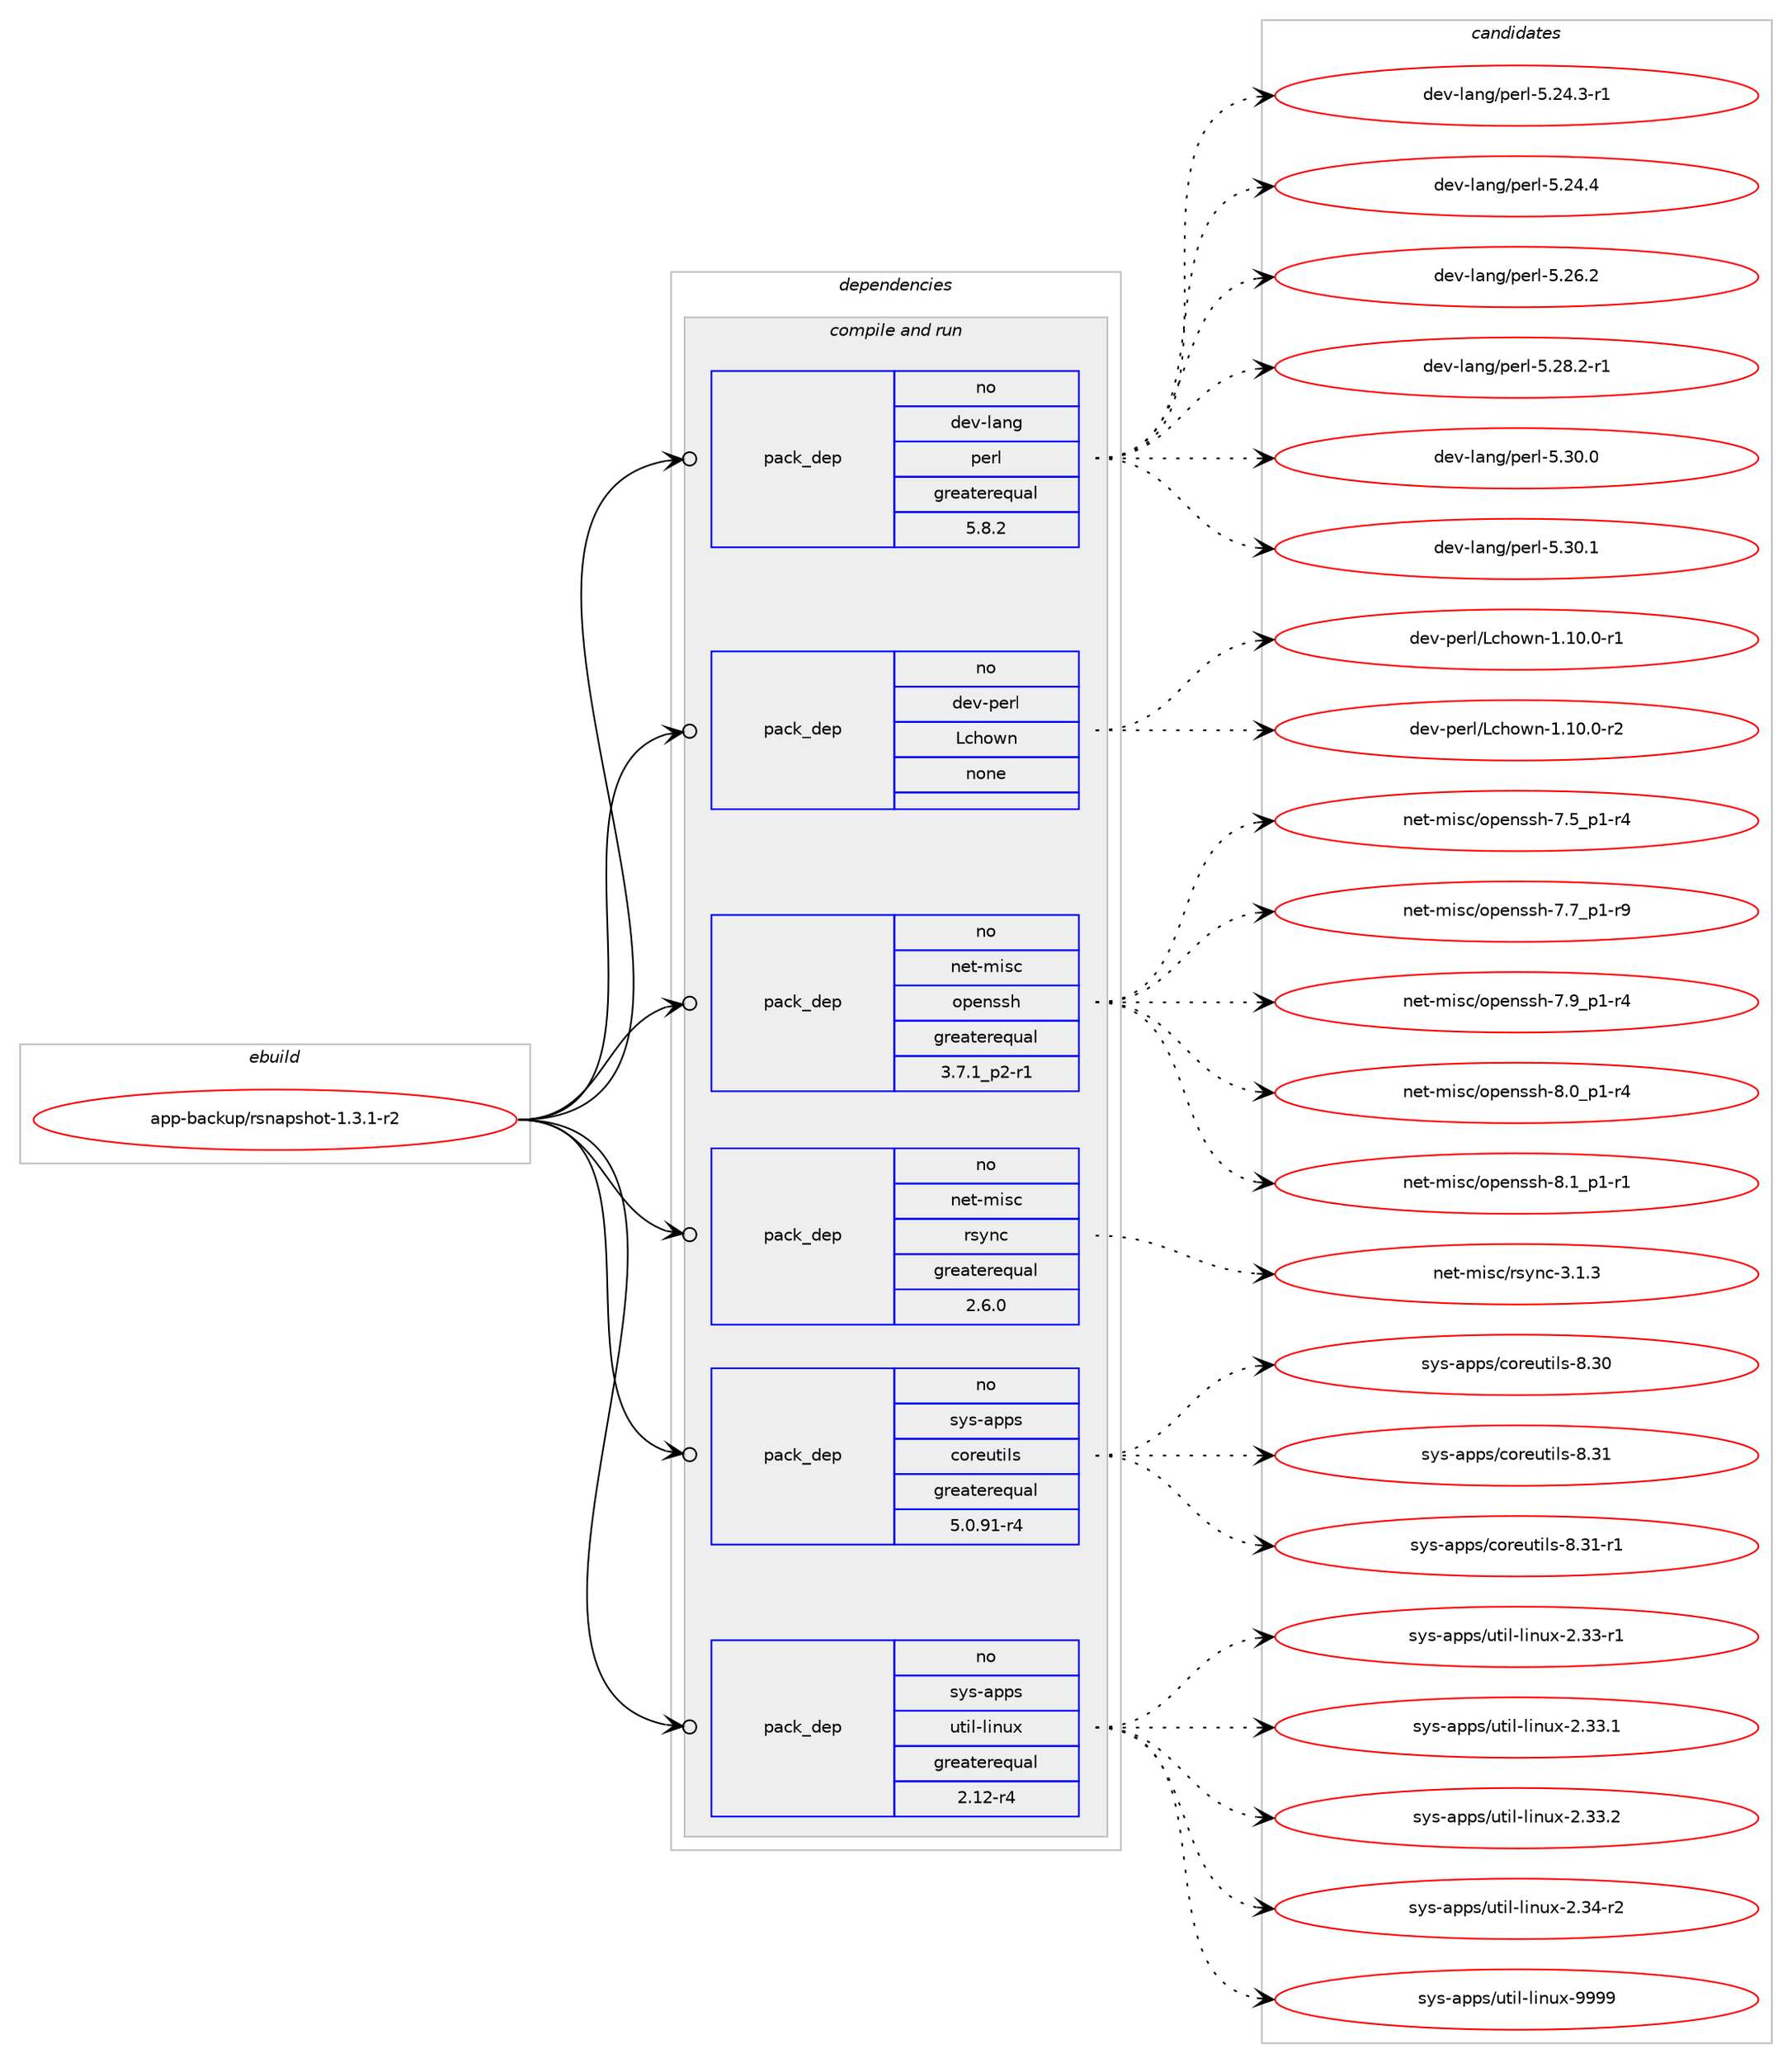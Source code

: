 digraph prolog {

# *************
# Graph options
# *************

newrank=true;
concentrate=true;
compound=true;
graph [rankdir=LR,fontname=Helvetica,fontsize=10,ranksep=1.5];#, ranksep=2.5, nodesep=0.2];
edge  [arrowhead=vee];
node  [fontname=Helvetica,fontsize=10];

# **********
# The ebuild
# **********

subgraph cluster_leftcol {
color=gray;
rank=same;
label=<<i>ebuild</i>>;
id [label="app-backup/rsnapshot-1.3.1-r2", color=red, width=4, href="../app-backup/rsnapshot-1.3.1-r2.svg"];
}

# ****************
# The dependencies
# ****************

subgraph cluster_midcol {
color=gray;
label=<<i>dependencies</i>>;
subgraph cluster_compile {
fillcolor="#eeeeee";
style=filled;
label=<<i>compile</i>>;
}
subgraph cluster_compileandrun {
fillcolor="#eeeeee";
style=filled;
label=<<i>compile and run</i>>;
subgraph pack353127 {
dependency475172 [label=<<TABLE BORDER="0" CELLBORDER="1" CELLSPACING="0" CELLPADDING="4" WIDTH="220"><TR><TD ROWSPAN="6" CELLPADDING="30">pack_dep</TD></TR><TR><TD WIDTH="110">no</TD></TR><TR><TD>dev-lang</TD></TR><TR><TD>perl</TD></TR><TR><TD>greaterequal</TD></TR><TR><TD>5.8.2</TD></TR></TABLE>>, shape=none, color=blue];
}
id:e -> dependency475172:w [weight=20,style="solid",arrowhead="odotvee"];
subgraph pack353128 {
dependency475173 [label=<<TABLE BORDER="0" CELLBORDER="1" CELLSPACING="0" CELLPADDING="4" WIDTH="220"><TR><TD ROWSPAN="6" CELLPADDING="30">pack_dep</TD></TR><TR><TD WIDTH="110">no</TD></TR><TR><TD>dev-perl</TD></TR><TR><TD>Lchown</TD></TR><TR><TD>none</TD></TR><TR><TD></TD></TR></TABLE>>, shape=none, color=blue];
}
id:e -> dependency475173:w [weight=20,style="solid",arrowhead="odotvee"];
subgraph pack353129 {
dependency475174 [label=<<TABLE BORDER="0" CELLBORDER="1" CELLSPACING="0" CELLPADDING="4" WIDTH="220"><TR><TD ROWSPAN="6" CELLPADDING="30">pack_dep</TD></TR><TR><TD WIDTH="110">no</TD></TR><TR><TD>net-misc</TD></TR><TR><TD>openssh</TD></TR><TR><TD>greaterequal</TD></TR><TR><TD>3.7.1_p2-r1</TD></TR></TABLE>>, shape=none, color=blue];
}
id:e -> dependency475174:w [weight=20,style="solid",arrowhead="odotvee"];
subgraph pack353130 {
dependency475175 [label=<<TABLE BORDER="0" CELLBORDER="1" CELLSPACING="0" CELLPADDING="4" WIDTH="220"><TR><TD ROWSPAN="6" CELLPADDING="30">pack_dep</TD></TR><TR><TD WIDTH="110">no</TD></TR><TR><TD>net-misc</TD></TR><TR><TD>rsync</TD></TR><TR><TD>greaterequal</TD></TR><TR><TD>2.6.0</TD></TR></TABLE>>, shape=none, color=blue];
}
id:e -> dependency475175:w [weight=20,style="solid",arrowhead="odotvee"];
subgraph pack353131 {
dependency475176 [label=<<TABLE BORDER="0" CELLBORDER="1" CELLSPACING="0" CELLPADDING="4" WIDTH="220"><TR><TD ROWSPAN="6" CELLPADDING="30">pack_dep</TD></TR><TR><TD WIDTH="110">no</TD></TR><TR><TD>sys-apps</TD></TR><TR><TD>coreutils</TD></TR><TR><TD>greaterequal</TD></TR><TR><TD>5.0.91-r4</TD></TR></TABLE>>, shape=none, color=blue];
}
id:e -> dependency475176:w [weight=20,style="solid",arrowhead="odotvee"];
subgraph pack353132 {
dependency475177 [label=<<TABLE BORDER="0" CELLBORDER="1" CELLSPACING="0" CELLPADDING="4" WIDTH="220"><TR><TD ROWSPAN="6" CELLPADDING="30">pack_dep</TD></TR><TR><TD WIDTH="110">no</TD></TR><TR><TD>sys-apps</TD></TR><TR><TD>util-linux</TD></TR><TR><TD>greaterequal</TD></TR><TR><TD>2.12-r4</TD></TR></TABLE>>, shape=none, color=blue];
}
id:e -> dependency475177:w [weight=20,style="solid",arrowhead="odotvee"];
}
subgraph cluster_run {
fillcolor="#eeeeee";
style=filled;
label=<<i>run</i>>;
}
}

# **************
# The candidates
# **************

subgraph cluster_choices {
rank=same;
color=gray;
label=<<i>candidates</i>>;

subgraph choice353127 {
color=black;
nodesep=1;
choice100101118451089711010347112101114108455346505246514511449 [label="dev-lang/perl-5.24.3-r1", color=red, width=4,href="../dev-lang/perl-5.24.3-r1.svg"];
choice10010111845108971101034711210111410845534650524652 [label="dev-lang/perl-5.24.4", color=red, width=4,href="../dev-lang/perl-5.24.4.svg"];
choice10010111845108971101034711210111410845534650544650 [label="dev-lang/perl-5.26.2", color=red, width=4,href="../dev-lang/perl-5.26.2.svg"];
choice100101118451089711010347112101114108455346505646504511449 [label="dev-lang/perl-5.28.2-r1", color=red, width=4,href="../dev-lang/perl-5.28.2-r1.svg"];
choice10010111845108971101034711210111410845534651484648 [label="dev-lang/perl-5.30.0", color=red, width=4,href="../dev-lang/perl-5.30.0.svg"];
choice10010111845108971101034711210111410845534651484649 [label="dev-lang/perl-5.30.1", color=red, width=4,href="../dev-lang/perl-5.30.1.svg"];
dependency475172:e -> choice100101118451089711010347112101114108455346505246514511449:w [style=dotted,weight="100"];
dependency475172:e -> choice10010111845108971101034711210111410845534650524652:w [style=dotted,weight="100"];
dependency475172:e -> choice10010111845108971101034711210111410845534650544650:w [style=dotted,weight="100"];
dependency475172:e -> choice100101118451089711010347112101114108455346505646504511449:w [style=dotted,weight="100"];
dependency475172:e -> choice10010111845108971101034711210111410845534651484648:w [style=dotted,weight="100"];
dependency475172:e -> choice10010111845108971101034711210111410845534651484649:w [style=dotted,weight="100"];
}
subgraph choice353128 {
color=black;
nodesep=1;
choice10010111845112101114108477699104111119110454946494846484511449 [label="dev-perl/Lchown-1.10.0-r1", color=red, width=4,href="../dev-perl/Lchown-1.10.0-r1.svg"];
choice10010111845112101114108477699104111119110454946494846484511450 [label="dev-perl/Lchown-1.10.0-r2", color=red, width=4,href="../dev-perl/Lchown-1.10.0-r2.svg"];
dependency475173:e -> choice10010111845112101114108477699104111119110454946494846484511449:w [style=dotted,weight="100"];
dependency475173:e -> choice10010111845112101114108477699104111119110454946494846484511450:w [style=dotted,weight="100"];
}
subgraph choice353129 {
color=black;
nodesep=1;
choice1101011164510910511599471111121011101151151044555465395112494511452 [label="net-misc/openssh-7.5_p1-r4", color=red, width=4,href="../net-misc/openssh-7.5_p1-r4.svg"];
choice1101011164510910511599471111121011101151151044555465595112494511457 [label="net-misc/openssh-7.7_p1-r9", color=red, width=4,href="../net-misc/openssh-7.7_p1-r9.svg"];
choice1101011164510910511599471111121011101151151044555465795112494511452 [label="net-misc/openssh-7.9_p1-r4", color=red, width=4,href="../net-misc/openssh-7.9_p1-r4.svg"];
choice1101011164510910511599471111121011101151151044556464895112494511452 [label="net-misc/openssh-8.0_p1-r4", color=red, width=4,href="../net-misc/openssh-8.0_p1-r4.svg"];
choice1101011164510910511599471111121011101151151044556464995112494511449 [label="net-misc/openssh-8.1_p1-r1", color=red, width=4,href="../net-misc/openssh-8.1_p1-r1.svg"];
dependency475174:e -> choice1101011164510910511599471111121011101151151044555465395112494511452:w [style=dotted,weight="100"];
dependency475174:e -> choice1101011164510910511599471111121011101151151044555465595112494511457:w [style=dotted,weight="100"];
dependency475174:e -> choice1101011164510910511599471111121011101151151044555465795112494511452:w [style=dotted,weight="100"];
dependency475174:e -> choice1101011164510910511599471111121011101151151044556464895112494511452:w [style=dotted,weight="100"];
dependency475174:e -> choice1101011164510910511599471111121011101151151044556464995112494511449:w [style=dotted,weight="100"];
}
subgraph choice353130 {
color=black;
nodesep=1;
choice11010111645109105115994711411512111099455146494651 [label="net-misc/rsync-3.1.3", color=red, width=4,href="../net-misc/rsync-3.1.3.svg"];
dependency475175:e -> choice11010111645109105115994711411512111099455146494651:w [style=dotted,weight="100"];
}
subgraph choice353131 {
color=black;
nodesep=1;
choice115121115459711211211547991111141011171161051081154556465148 [label="sys-apps/coreutils-8.30", color=red, width=4,href="../sys-apps/coreutils-8.30.svg"];
choice115121115459711211211547991111141011171161051081154556465149 [label="sys-apps/coreutils-8.31", color=red, width=4,href="../sys-apps/coreutils-8.31.svg"];
choice1151211154597112112115479911111410111711610510811545564651494511449 [label="sys-apps/coreutils-8.31-r1", color=red, width=4,href="../sys-apps/coreutils-8.31-r1.svg"];
dependency475176:e -> choice115121115459711211211547991111141011171161051081154556465148:w [style=dotted,weight="100"];
dependency475176:e -> choice115121115459711211211547991111141011171161051081154556465149:w [style=dotted,weight="100"];
dependency475176:e -> choice1151211154597112112115479911111410111711610510811545564651494511449:w [style=dotted,weight="100"];
}
subgraph choice353132 {
color=black;
nodesep=1;
choice1151211154597112112115471171161051084510810511011712045504651514511449 [label="sys-apps/util-linux-2.33-r1", color=red, width=4,href="../sys-apps/util-linux-2.33-r1.svg"];
choice1151211154597112112115471171161051084510810511011712045504651514649 [label="sys-apps/util-linux-2.33.1", color=red, width=4,href="../sys-apps/util-linux-2.33.1.svg"];
choice1151211154597112112115471171161051084510810511011712045504651514650 [label="sys-apps/util-linux-2.33.2", color=red, width=4,href="../sys-apps/util-linux-2.33.2.svg"];
choice1151211154597112112115471171161051084510810511011712045504651524511450 [label="sys-apps/util-linux-2.34-r2", color=red, width=4,href="../sys-apps/util-linux-2.34-r2.svg"];
choice115121115459711211211547117116105108451081051101171204557575757 [label="sys-apps/util-linux-9999", color=red, width=4,href="../sys-apps/util-linux-9999.svg"];
dependency475177:e -> choice1151211154597112112115471171161051084510810511011712045504651514511449:w [style=dotted,weight="100"];
dependency475177:e -> choice1151211154597112112115471171161051084510810511011712045504651514649:w [style=dotted,weight="100"];
dependency475177:e -> choice1151211154597112112115471171161051084510810511011712045504651514650:w [style=dotted,weight="100"];
dependency475177:e -> choice1151211154597112112115471171161051084510810511011712045504651524511450:w [style=dotted,weight="100"];
dependency475177:e -> choice115121115459711211211547117116105108451081051101171204557575757:w [style=dotted,weight="100"];
}
}

}
